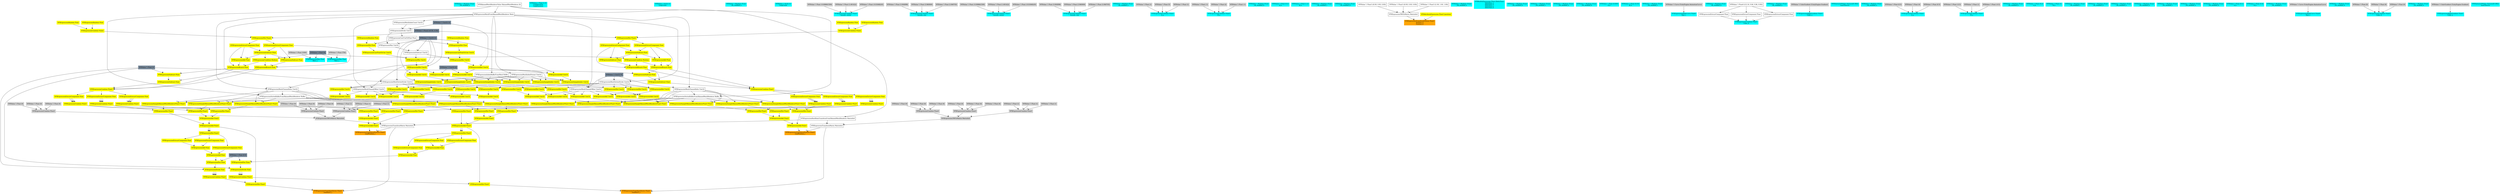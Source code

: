 digraph G {
node0 [shape="box" color="cyan" style="filled" label="VFXValue`1 Boolean (True)
_vfx_enabled_a"]
node1 [shape="box" color="cyan" style="filled" label="VFXExpressionMax Float
Rate_a"]
node2 [shape="box" color="lightgray" style="filled" label="VFXValue`1 Float (1000)"]
node3 [shape="box" color="lightslategray" style="filled" label="VFXValue`1 Float (0)"]
node4 [shape="box" color="cyan" style="filled" label="VFXValue`1 Float (1.5)
LoopDuration
LoopDuration"]
node5 [shape="box" color="cyan" style="filled" label="VFXValue`1 Int32 (1)
LoopCount"]
node6 [shape="box" color="cyan" style="filled" label="VFXValue`1 Boolean (True)
_vfx_enabled_a"]
node7 [shape="box" color="cyan" style="filled" label="VFXExpressionMax Float
Rate_a"]
node8 [shape="box" color="lightgray" style="filled" label="VFXValue`1 Float (750)"]
node9 [shape="box" color="cyan" style="filled" label="VFXValue`1 Int32 (1)
LoopCount"]
node10 [shape="box" color="cyan" style="filled" label="VFXExpressionCombine Float3
bounds_center"]
node11 [shape="box" color="lightgray" style="filled" label="VFXValue`1 Float (-0.008661509)"]
node12 [shape="box" color="lightgray" style="filled" label="VFXValue`1 Float (1.401422)"]
node13 [shape="box" color="lightgray" style="filled" label="VFXValue`1 Float (-0.01848245)"]
node14 [shape="box" color="cyan" style="filled" label="VFXExpressionCombine Float3
bounds_size"]
node15 [shape="box" color="lightgray" style="filled" label="VFXValue`1 Float (3.004998)"]
node16 [shape="box" color="lightgray" style="filled" label="VFXValue`1 Float (3.960069)"]
node17 [shape="box" color="lightgray" style="filled" label="VFXValue`1 Float (3.060745)"]
node18 [shape="box" color="cyan" style="filled" label="VFXExpressionCombine Float3
bounds_center"]
node19 [shape="box" color="lightgray" style="filled" label="VFXValue`1 Float (-0.008661509)"]
node20 [shape="box" color="lightgray" style="filled" label="VFXValue`1 Float (1.401422)"]
node21 [shape="box" color="lightgray" style="filled" label="VFXValue`1 Float (-0.01848245)"]
node22 [shape="box" color="cyan" style="filled" label="VFXExpressionCombine Float3
bounds_size"]
node23 [shape="box" color="lightgray" style="filled" label="VFXValue`1 Float (3.004998)"]
node24 [shape="box" color="lightgray" style="filled" label="VFXValue`1 Float (3.960069)"]
node25 [shape="box" color="lightgray" style="filled" label="VFXValue`1 Float (3.060745)"]
node26 [shape="box" color="cyan" style="filled" label="VFXValue`1 Boolean (True)
_vfx_enabled_a"]
node27 [shape="box" color="cyan" style="filled" label="VFXExpressionCombine Float3
A_a"]
node28 [shape="box" color="lightgray" style="filled" label="VFXValue`1 Float (1)"]
node29 [shape="box" color="lightgray" style="filled" label="VFXValue`1 Float (5)"]
node30 [shape="box" color="lightgray" style="filled" label="VFXValue`1 Float (1)"]
node31 [shape="box" color="cyan" style="filled" label="VFXExpressionCombine Float3
B_a"]
node32 [shape="box" color="lightgray" style="filled" label="VFXValue`1 Float (-1)"]
node33 [shape="box" color="lightgray" style="filled" label="VFXValue`1 Float (2)"]
node34 [shape="box" color="lightgray" style="filled" label="VFXValue`1 Float (-1)"]
node35 [shape="box" color="cyan" style="filled" label="VFXValue`1 Boolean (True)
_vfx_enabled_b"]
node36 [shape="box" color="cyan" style="filled" label="VFXValue`1 Float (0.2)
A_b"]
node37 [shape="box" color="cyan" style="filled" label="VFXValue`1 Float (1.2)
B_b"]
node38 [shape="box" color="cyan" style="filled" label="VFXValue`1 Boolean (True)
_vfx_enabled_c"]
node39 [shape="box" color="orange" style="filled" label="VFXExpressionTransformPosition Float3
readPosition_c"]
node40 [shape="box" label="VFXExpressionTransformMatrix Matrix4x4"]
node41 [shape="box" color="lightgray" style="filled" label="VFXExpressionTRSToMatrix Matrix4x4"]
node42 [shape="box" color="lightgray" style="filled" label="VFXExpressionCombine Float3"]
node43 [shape="box" color="lightgray" style="filled" label="VFXValue`1 Float (0)"]
node44 [shape="box" color="lightgray" style="filled" label="VFXValue`1 Float (0)"]
node45 [shape="box" color="lightgray" style="filled" label="VFXValue`1 Float (0)"]
node46 [shape="box" color="lightgray" style="filled" label="VFXExpressionCombine Float3"]
node47 [shape="box" color="lightgray" style="filled" label="VFXValue`1 Float (0)"]
node48 [shape="box" color="lightgray" style="filled" label="VFXValue`1 Float (0)"]
node49 [shape="box" color="lightgray" style="filled" label="VFXValue`1 Float (0)"]
node50 [shape="box" color="lightgray" style="filled" label="VFXExpressionCombine Float3"]
node51 [shape="box" color="lightgray" style="filled" label="VFXValue`1 Float (1)"]
node52 [shape="box" color="lightgray" style="filled" label="VFXValue`1 Float (1)"]
node53 [shape="box" color="lightgray" style="filled" label="VFXValue`1 Float (1)"]
node54 [shape="box" label="VFXExpressionRootBoneTransformFromSkinnedMeshRenderer Matrix4x4"]
node55 [shape="box" label="VFXSkinnedMeshRendererValue SkinnedMeshRenderer (0)"]
node56 [shape="box" color="yellow" style="filled" label="VFXExpressionAdd Float3"]
node57 [shape="box" color="yellow" style="filled" label="VFXExpressionAdd Float3"]
node58 [shape="box" color="yellow" style="filled" label="VFXExpressionMul Float3"]
node59 [shape="box" color="yellow" style="filled" label="VFXExpressionSampleSkinnedMeshRendererFloat3 Float3"]
node60 [shape="box" label="VFXExpressionVertexBufferFromSkinnedMeshRenderer Buffer"]
node61 [shape="box" label="VFXExpressionMeshChannelInfos Uint32"]
node62 [shape="box" label="VFXExpressionMeshFromSkinnedMeshRenderer Mesh"]
node63 [shape="box" color="lightslategray" style="filled" label="VFXValue`1 Uint32 (0)"]
node64 [shape="box" color="yellow" style="filled" label="VFXExpressionAdd Uint32"]
node65 [shape="box" color="yellow" style="filled" label="VFXExpressionMul Uint32"]
node66 [shape="box" color="yellow" style="filled" label="VFXExpressionSampleIndex Uint32"]
node67 [shape="box" label="VFXExpressionIndexBufferFromMesh Buffer"]
node68 [shape="box" color="yellow" style="filled" label="VFXExpressionMul Uint32"]
node69 [shape="box" color="yellow" style="filled" label="VFXExpressionMin Uint32"]
node70 [shape="box" color="yellow" style="filled" label="VFXExpressionCastFloatToUint Uint32"]
node71 [shape="box" color="yellow" style="filled" label="VFXExpressionMul Float"]
node72 [shape="box" color="yellow" style="filled" label="VFXExpressionRandom Float"]
node73 [shape="box" label="VFXExpressionCastUintToFloat Float"]
node74 [shape="box" label="VFXExpressionDivide Uint32"]
node75 [shape="box" label="VFXExpressionMeshIndexCount Uint32"]
node76 [shape="box" color="lightslategray" style="filled" label="VFXValue`1 Uint32 (3)"]
node77 [shape="box" label="VFXExpressionSubtract Uint32"]
node78 [shape="box" label="VFXExpressionMax Uint32"]
node79 [shape="box" color="lightslategray" style="filled" label="VFXValue`1 Uint32 (1)"]
node80 [shape="box" label="VFXExpressionMeshIndexFormat Uint32"]
node81 [shape="box" label="VFXExpressionMeshVertexStride Uint32"]
node82 [shape="box" label="VFXExpressionMeshChannelOffset Uint32"]
node83 [shape="box" color="yellow" style="filled" label="VFXExpressionCombine Float3"]
node84 [shape="box" color="yellow" style="filled" label="VFXExpressionExtractComponent Float"]
node85 [shape="box" color="yellow" style="filled" label="VFXExpressionCombine Float3"]
node86 [shape="box" color="yellow" style="filled" label="VFXExpressionBranch Float"]
node87 [shape="box" color="yellow" style="filled" label="VFXExpressionCondition Boolean"]
node88 [shape="box" color="yellow" style="filled" label="VFXExpressionSubtract Float"]
node89 [shape="box" color="yellow" style="filled" label="VFXExpressionExtractComponent Float"]
node90 [shape="box" color="yellow" style="filled" label="VFXExpressionMul Float2"]
node91 [shape="box" color="yellow" style="filled" label="VFXExpressionCombine Float2"]
node92 [shape="box" color="yellow" style="filled" label="VFXExpressionRandom Float"]
node93 [shape="box" color="yellow" style="filled" label="VFXExpressionRandom Float"]
node94 [shape="box" color="lightslategray" style="filled" label="VFXValue`1 Float2 ((0.50, 0.50))"]
node95 [shape="box" color="yellow" style="filled" label="VFXExpressionExtractComponent Float"]
node96 [shape="box" color="yellow" style="filled" label="VFXExpressionSubtract Float"]
node97 [shape="box" color="yellow" style="filled" label="VFXExpressionBranch Float"]
node98 [shape="box" color="yellow" style="filled" label="VFXExpressionAdd Float"]
node99 [shape="box" color="yellow" style="filled" label="VFXExpressionSubtract Float"]
node100 [shape="box" color="yellow" style="filled" label="VFXExpressionSubtract Float"]
node101 [shape="box" color="lightslategray" style="filled" label="VFXValue`1 Float (1)"]
node102 [shape="box" color="yellow" style="filled" label="VFXExpressionMul Float3"]
node103 [shape="box" color="yellow" style="filled" label="VFXExpressionSampleSkinnedMeshRendererFloat3 Float3"]
node104 [shape="box" color="yellow" style="filled" label="VFXExpressionAdd Uint32"]
node105 [shape="box" color="yellow" style="filled" label="VFXExpressionMul Uint32"]
node106 [shape="box" color="yellow" style="filled" label="VFXExpressionSampleIndex Uint32"]
node107 [shape="box" color="yellow" style="filled" label="VFXExpressionAdd Uint32"]
node108 [shape="box" color="yellow" style="filled" label="VFXExpressionCombine Float3"]
node109 [shape="box" color="yellow" style="filled" label="VFXExpressionExtractComponent Float"]
node110 [shape="box" color="yellow" style="filled" label="VFXExpressionMul Float3"]
node111 [shape="box" color="yellow" style="filled" label="VFXExpressionSampleSkinnedMeshRendererFloat3 Float3"]
node112 [shape="box" color="yellow" style="filled" label="VFXExpressionAdd Uint32"]
node113 [shape="box" color="yellow" style="filled" label="VFXExpressionMul Uint32"]
node114 [shape="box" color="yellow" style="filled" label="VFXExpressionSampleIndex Uint32"]
node115 [shape="box" color="yellow" style="filled" label="VFXExpressionAdd Uint32"]
node116 [shape="box" color="lightslategray" style="filled" label="VFXValue`1 Uint32 (2)"]
node117 [shape="box" color="yellow" style="filled" label="VFXExpressionCombine Float3"]
node118 [shape="box" color="yellow" style="filled" label="VFXExpressionExtractComponent Float"]
node119 [shape="box" color="orange" style="filled" label="VFXExpressionTransformVector Float3
readAxisY_c"]
node120 [shape="box" color="yellow" style="filled" label="VFXExpressionMul Float3"]
node121 [shape="box" color="yellow" style="filled" label="VFXExpressionAdd Float3"]
node122 [shape="box" color="yellow" style="filled" label="VFXExpressionAdd Float3"]
node123 [shape="box" color="yellow" style="filled" label="VFXExpressionMul Float3"]
node124 [shape="box" color="yellow" style="filled" label="VFXExpressionSampleSkinnedMeshRendererFloat3 Float3"]
node125 [shape="box" label="VFXExpressionVertexBufferFromSkinnedMeshRenderer Buffer"]
node126 [shape="box" label="VFXExpressionMeshChannelInfos Uint32"]
node127 [shape="box" color="yellow" style="filled" label="VFXExpressionAdd Uint32"]
node128 [shape="box" color="yellow" style="filled" label="VFXExpressionMul Uint32"]
node129 [shape="box" label="VFXExpressionMeshVertexStride Uint32"]
node130 [shape="box" label="VFXExpressionMeshChannelOffset Uint32"]
node131 [shape="box" color="yellow" style="filled" label="VFXExpressionMul Float3"]
node132 [shape="box" color="yellow" style="filled" label="VFXExpressionSampleSkinnedMeshRendererFloat3 Float3"]
node133 [shape="box" color="yellow" style="filled" label="VFXExpressionAdd Uint32"]
node134 [shape="box" color="yellow" style="filled" label="VFXExpressionMul Uint32"]
node135 [shape="box" color="yellow" style="filled" label="VFXExpressionMul Float3"]
node136 [shape="box" color="yellow" style="filled" label="VFXExpressionSampleSkinnedMeshRendererFloat3 Float3"]
node137 [shape="box" color="yellow" style="filled" label="VFXExpressionAdd Uint32"]
node138 [shape="box" color="yellow" style="filled" label="VFXExpressionMul Uint32"]
node139 [shape="box" color="yellow" style="filled" label="VFXExpressionCombine Float3"]
node140 [shape="box" color="yellow" style="filled" label="VFXExpressionDivide Float"]
node141 [shape="box" color="yellow" style="filled" label="VFXExpressionPow Float"]
node142 [shape="box" color="yellow" style="filled" label="VFXExpressionAdd Float"]
node143 [shape="box" color="yellow" style="filled" label="VFXExpressionAdd Float"]
node144 [shape="box" color="yellow" style="filled" label="VFXExpressionExtractComponent Float"]
node145 [shape="box" color="yellow" style="filled" label="VFXExpressionMul Float3"]
node146 [shape="box" color="yellow" style="filled" label="VFXExpressionExtractComponent Float"]
node147 [shape="box" color="yellow" style="filled" label="VFXExpressionExtractComponent Float"]
node148 [shape="box" color="lightslategray" style="filled" label="VFXValue`1 Float (0.5)"]
node149 [shape="box" color="cyan" style="filled" label="VFXValue`1 Boolean (True)
_vfx_enabled_d"]
node150 [shape="box" color="orange" style="filled" label="VFXExpressionTransformPosition Float3
Position_d
Position_d"]
node151 [shape="box" label="VFXExpressionTRSToMatrix Matrix4x4"]
node152 [shape="box" label="VFXValue`1 Float3 ((0.00, 0.00, 0.00))"]
node153 [shape="box" label="VFXValue`1 Float3 ((0.00, 0.00, 0.00))"]
node154 [shape="box" label="VFXValue`1 Float3 ((1.00, 1.00, 1.00))"]
node155 [shape="box" color="yellow" style="filled" label="VFXAttributeExpression Float3 (position)"]
node156 [shape="box" color="cyan" style="filled" label="VFXValue`1 Boolean (True)
_vfx_enabled_a"]
node157 [shape="box" color="cyan" style="filled" label="VFXBuiltInExpression Float (DeltaTime)
deltaTime_a
deltaTime_b
deltaTime_a
deltaTime_b"]
node158 [shape="box" color="cyan" style="filled" label="VFXValue`1 Boolean (True)
_vfx_enabled_b"]
node159 [shape="box" color="cyan" style="filled" label="VFXValue`1 Boolean (True)
_vfx_enabled_c"]
node160 [shape="box" color="cyan" style="filled" label="VFXValue`1 Boolean (True)
_vfx_enabled_a"]
node161 [shape="box" color="cyan" style="filled" label="VFXValue`1 Boolean (True)
_vfx_enabled_b"]
node162 [shape="box" color="cyan" style="filled" label="VFXValue`1 Float (0.005)
A_b"]
node163 [shape="box" color="cyan" style="filled" label="VFXValue`1 Float (0.03)
B_b"]
node164 [shape="box" color="cyan" style="filled" label="VFXValue`1 Boolean (True)
_vfx_enabled_c"]
node165 [shape="box" color="cyan" style="filled" label="VFXExpressionBakeCurve Float4
Size_c"]
node166 [shape="box" color="lightgray" style="filled" label="VFXValue`1 Curve (UnityEngine.AnimationCurve)"]
node167 [shape="box" color="cyan" style="filled" label="VFXValue`1 Boolean (True)
_vfx_enabled_d"]
node168 [shape="box" color="cyan" style="filled" label="VFXExpressionCombine Float3
Color_d"]
node169 [shape="box" label="VFXExpressionExtractComponent Float"]
node170 [shape="box" label="VFXValue`1 Float4 ((12.16, 0.64, 0.06, 0.00))"]
node171 [shape="box" label="VFXExpressionExtractComponent Float"]
node172 [shape="box" label="VFXExpressionExtractComponent Float"]
node173 [shape="box" color="cyan" style="filled" label="VFXValue`1 Boolean (True)
_vfx_enabled_e"]
node174 [shape="box" color="cyan" style="filled" label="VFXExpressionBakeGradient Float3
Color_e"]
node175 [shape="box" color="lightgray" style="filled" label="VFXValue`1 ColorGradient (UnityEngine.Gradient)"]
node176 [shape="box" color="cyan" style="filled" label="VFXTexture2DValue Texture2D (902)
mainTexture"]
node177 [shape="box" color="cyan" style="filled" label="VFXValue`1 Boolean (True)
_vfx_enabled_a"]
node178 [shape="box" color="cyan" style="filled" label="VFXExpressionCombine Float3
A_a"]
node179 [shape="box" color="lightgray" style="filled" label="VFXValue`1 Float (0.5)"]
node180 [shape="box" color="lightgray" style="filled" label="VFXValue`1 Float (4)"]
node181 [shape="box" color="lightgray" style="filled" label="VFXValue`1 Float (0.5)"]
node182 [shape="box" color="cyan" style="filled" label="VFXExpressionCombine Float3
B_a"]
node183 [shape="box" color="lightgray" style="filled" label="VFXValue`1 Float (-0.5)"]
node184 [shape="box" color="lightgray" style="filled" label="VFXValue`1 Float (1)"]
node185 [shape="box" color="lightgray" style="filled" label="VFXValue`1 Float (-0.5)"]
node186 [shape="box" color="cyan" style="filled" label="VFXValue`1 Boolean (True)
_vfx_enabled_b"]
node187 [shape="box" color="cyan" style="filled" label="VFXValue`1 Float (0.2)
A_b"]
node188 [shape="box" color="cyan" style="filled" label="VFXValue`1 Float (1)
B_b"]
node189 [shape="box" color="cyan" style="filled" label="VFXValue`1 Boolean (True)
_vfx_enabled_c"]
node190 [shape="box" color="orange" style="filled" label="VFXExpressionTransformPosition Float3
readPosition_c"]
node191 [shape="box" label="VFXExpressionTransformMatrix Matrix4x4"]
node192 [shape="box" color="lightgray" style="filled" label="VFXExpressionTRSToMatrix Matrix4x4"]
node193 [shape="box" color="lightgray" style="filled" label="VFXExpressionCombine Float3"]
node194 [shape="box" color="lightgray" style="filled" label="VFXValue`1 Float (0)"]
node195 [shape="box" color="lightgray" style="filled" label="VFXValue`1 Float (0)"]
node196 [shape="box" color="lightgray" style="filled" label="VFXValue`1 Float (0)"]
node197 [shape="box" color="lightgray" style="filled" label="VFXExpressionCombine Float3"]
node198 [shape="box" color="lightgray" style="filled" label="VFXValue`1 Float (0)"]
node199 [shape="box" color="lightgray" style="filled" label="VFXValue`1 Float (0)"]
node200 [shape="box" color="lightgray" style="filled" label="VFXValue`1 Float (0)"]
node201 [shape="box" color="lightgray" style="filled" label="VFXExpressionCombine Float3"]
node202 [shape="box" color="lightgray" style="filled" label="VFXValue`1 Float (1)"]
node203 [shape="box" color="lightgray" style="filled" label="VFXValue`1 Float (1)"]
node204 [shape="box" color="lightgray" style="filled" label="VFXValue`1 Float (1)"]
node205 [shape="box" color="yellow" style="filled" label="VFXExpressionAdd Float3"]
node206 [shape="box" color="yellow" style="filled" label="VFXExpressionAdd Float3"]
node207 [shape="box" color="yellow" style="filled" label="VFXExpressionMul Float3"]
node208 [shape="box" color="yellow" style="filled" label="VFXExpressionSampleSkinnedMeshRendererFloat3 Float3"]
node209 [shape="box" color="yellow" style="filled" label="VFXExpressionAdd Uint32"]
node210 [shape="box" color="yellow" style="filled" label="VFXExpressionMul Uint32"]
node211 [shape="box" color="yellow" style="filled" label="VFXExpressionSampleIndex Uint32"]
node212 [shape="box" color="yellow" style="filled" label="VFXExpressionMul Uint32"]
node213 [shape="box" color="yellow" style="filled" label="VFXExpressionMin Uint32"]
node214 [shape="box" color="yellow" style="filled" label="VFXExpressionCastFloatToUint Uint32"]
node215 [shape="box" color="yellow" style="filled" label="VFXExpressionMul Float"]
node216 [shape="box" color="yellow" style="filled" label="VFXExpressionRandom Float"]
node217 [shape="box" color="yellow" style="filled" label="VFXExpressionCombine Float3"]
node218 [shape="box" color="yellow" style="filled" label="VFXExpressionExtractComponent Float"]
node219 [shape="box" color="yellow" style="filled" label="VFXExpressionCombine Float3"]
node220 [shape="box" color="yellow" style="filled" label="VFXExpressionBranch Float"]
node221 [shape="box" color="yellow" style="filled" label="VFXExpressionCondition Boolean"]
node222 [shape="box" color="yellow" style="filled" label="VFXExpressionSubtract Float"]
node223 [shape="box" color="yellow" style="filled" label="VFXExpressionExtractComponent Float"]
node224 [shape="box" color="yellow" style="filled" label="VFXExpressionMul Float2"]
node225 [shape="box" color="yellow" style="filled" label="VFXExpressionCombine Float2"]
node226 [shape="box" color="yellow" style="filled" label="VFXExpressionRandom Float"]
node227 [shape="box" color="yellow" style="filled" label="VFXExpressionRandom Float"]
node228 [shape="box" color="yellow" style="filled" label="VFXExpressionExtractComponent Float"]
node229 [shape="box" color="yellow" style="filled" label="VFXExpressionSubtract Float"]
node230 [shape="box" color="yellow" style="filled" label="VFXExpressionBranch Float"]
node231 [shape="box" color="yellow" style="filled" label="VFXExpressionAdd Float"]
node232 [shape="box" color="yellow" style="filled" label="VFXExpressionSubtract Float"]
node233 [shape="box" color="yellow" style="filled" label="VFXExpressionSubtract Float"]
node234 [shape="box" color="yellow" style="filled" label="VFXExpressionMul Float3"]
node235 [shape="box" color="yellow" style="filled" label="VFXExpressionSampleSkinnedMeshRendererFloat3 Float3"]
node236 [shape="box" color="yellow" style="filled" label="VFXExpressionAdd Uint32"]
node237 [shape="box" color="yellow" style="filled" label="VFXExpressionMul Uint32"]
node238 [shape="box" color="yellow" style="filled" label="VFXExpressionSampleIndex Uint32"]
node239 [shape="box" color="yellow" style="filled" label="VFXExpressionAdd Uint32"]
node240 [shape="box" color="yellow" style="filled" label="VFXExpressionCombine Float3"]
node241 [shape="box" color="yellow" style="filled" label="VFXExpressionExtractComponent Float"]
node242 [shape="box" color="yellow" style="filled" label="VFXExpressionMul Float3"]
node243 [shape="box" color="yellow" style="filled" label="VFXExpressionSampleSkinnedMeshRendererFloat3 Float3"]
node244 [shape="box" color="yellow" style="filled" label="VFXExpressionAdd Uint32"]
node245 [shape="box" color="yellow" style="filled" label="VFXExpressionMul Uint32"]
node246 [shape="box" color="yellow" style="filled" label="VFXExpressionSampleIndex Uint32"]
node247 [shape="box" color="yellow" style="filled" label="VFXExpressionAdd Uint32"]
node248 [shape="box" color="yellow" style="filled" label="VFXExpressionCombine Float3"]
node249 [shape="box" color="yellow" style="filled" label="VFXExpressionExtractComponent Float"]
node250 [shape="box" color="orange" style="filled" label="VFXExpressionTransformVector Float3
readAxisY_c"]
node251 [shape="box" color="yellow" style="filled" label="VFXExpressionMul Float3"]
node252 [shape="box" color="yellow" style="filled" label="VFXExpressionAdd Float3"]
node253 [shape="box" color="yellow" style="filled" label="VFXExpressionAdd Float3"]
node254 [shape="box" color="yellow" style="filled" label="VFXExpressionMul Float3"]
node255 [shape="box" color="yellow" style="filled" label="VFXExpressionSampleSkinnedMeshRendererFloat3 Float3"]
node256 [shape="box" color="yellow" style="filled" label="VFXExpressionAdd Uint32"]
node257 [shape="box" color="yellow" style="filled" label="VFXExpressionMul Uint32"]
node258 [shape="box" color="yellow" style="filled" label="VFXExpressionMul Float3"]
node259 [shape="box" color="yellow" style="filled" label="VFXExpressionSampleSkinnedMeshRendererFloat3 Float3"]
node260 [shape="box" color="yellow" style="filled" label="VFXExpressionAdd Uint32"]
node261 [shape="box" color="yellow" style="filled" label="VFXExpressionMul Uint32"]
node262 [shape="box" color="yellow" style="filled" label="VFXExpressionMul Float3"]
node263 [shape="box" color="yellow" style="filled" label="VFXExpressionSampleSkinnedMeshRendererFloat3 Float3"]
node264 [shape="box" color="yellow" style="filled" label="VFXExpressionAdd Uint32"]
node265 [shape="box" color="yellow" style="filled" label="VFXExpressionMul Uint32"]
node266 [shape="box" color="yellow" style="filled" label="VFXExpressionCombine Float3"]
node267 [shape="box" color="yellow" style="filled" label="VFXExpressionDivide Float"]
node268 [shape="box" color="yellow" style="filled" label="VFXExpressionPow Float"]
node269 [shape="box" color="yellow" style="filled" label="VFXExpressionAdd Float"]
node270 [shape="box" color="yellow" style="filled" label="VFXExpressionAdd Float"]
node271 [shape="box" color="yellow" style="filled" label="VFXExpressionExtractComponent Float"]
node272 [shape="box" color="yellow" style="filled" label="VFXExpressionMul Float3"]
node273 [shape="box" color="yellow" style="filled" label="VFXExpressionExtractComponent Float"]
node274 [shape="box" color="yellow" style="filled" label="VFXExpressionExtractComponent Float"]
node275 [shape="box" color="cyan" style="filled" label="VFXValue`1 Boolean (True)
_vfx_enabled_d"]
node276 [shape="box" color="cyan" style="filled" label="VFXValue`1 Boolean (True)
_vfx_enabled_a"]
node277 [shape="box" color="cyan" style="filled" label="VFXValue`1 Boolean (True)
_vfx_enabled_b"]
node278 [shape="box" color="cyan" style="filled" label="VFXValue`1 Boolean (True)
_vfx_enabled_c"]
node279 [shape="box" color="cyan" style="filled" label="VFXValue`1 Boolean (True)
_vfx_enabled_a"]
node280 [shape="box" color="cyan" style="filled" label="VFXValue`1 Boolean (True)
_vfx_enabled_b"]
node281 [shape="box" color="cyan" style="filled" label="VFXValue`1 Float (0.1)
A_b"]
node282 [shape="box" color="cyan" style="filled" label="VFXValue`1 Float (0.4)
B_b"]
node283 [shape="box" color="cyan" style="filled" label="VFXValue`1 Boolean (True)
_vfx_enabled_c"]
node284 [shape="box" color="cyan" style="filled" label="VFXExpressionBakeCurve Float4
Size_c"]
node285 [shape="box" color="lightgray" style="filled" label="VFXValue`1 Curve (UnityEngine.AnimationCurve)"]
node286 [shape="box" color="cyan" style="filled" label="VFXValue`1 Boolean (True)
_vfx_enabled_d"]
node287 [shape="box" color="cyan" style="filled" label="VFXExpressionCombine Float3
Color_d"]
node288 [shape="box" color="lightgray" style="filled" label="VFXValue`1 Float (0)"]
node289 [shape="box" color="lightgray" style="filled" label="VFXValue`1 Float (0)"]
node290 [shape="box" color="lightgray" style="filled" label="VFXValue`1 Float (0)"]
node291 [shape="box" color="cyan" style="filled" label="VFXValue`1 Boolean (True)
_vfx_enabled_e"]
node292 [shape="box" color="cyan" style="filled" label="VFXExpressionBakeGradient Float3
Color_e"]
node293 [shape="box" color="lightgray" style="filled" label="VFXValue`1 ColorGradient (UnityEngine.Gradient)"]
node294 [shape="box" color="cyan" style="filled" label="VFXTexture2DValue Texture2D (902)
mainTexture"]
node2 -> node1 [headlabel="0"]
node3 -> node1 [headlabel="1"]
node8 -> node7 [headlabel="0"]
node3 -> node7 [headlabel="1"]
node11 -> node10 [headlabel="0"]
node12 -> node10 [headlabel="1"]
node13 -> node10 [headlabel="2"]
node15 -> node14 [headlabel="0"]
node16 -> node14 [headlabel="1"]
node17 -> node14 [headlabel="2"]
node19 -> node18 [headlabel="0"]
node20 -> node18 [headlabel="1"]
node21 -> node18 [headlabel="2"]
node23 -> node22 [headlabel="0"]
node24 -> node22 [headlabel="1"]
node25 -> node22 [headlabel="2"]
node28 -> node27 [headlabel="0"]
node29 -> node27 [headlabel="1"]
node30 -> node27 [headlabel="2"]
node32 -> node31 [headlabel="0"]
node33 -> node31 [headlabel="1"]
node34 -> node31 [headlabel="2"]
node40 -> node39 [headlabel="0"]
node56 -> node39 [headlabel="1"]
node41 -> node40 [headlabel="0"]
node54 -> node40 [headlabel="1"]
node42 -> node41 [headlabel="0"]
node46 -> node41 [headlabel="1"]
node50 -> node41 [headlabel="2"]
node43 -> node42 [headlabel="0"]
node44 -> node42 [headlabel="1"]
node45 -> node42 [headlabel="2"]
node47 -> node46 [headlabel="0"]
node48 -> node46 [headlabel="1"]
node49 -> node46 [headlabel="2"]
node51 -> node50 [headlabel="0"]
node52 -> node50 [headlabel="1"]
node53 -> node50 [headlabel="2"]
node55 -> node54 
node57 -> node56 [headlabel="0"]
node110 -> node56 [headlabel="1"]
node58 -> node57 [headlabel="0"]
node102 -> node57 [headlabel="1"]
node59 -> node58 [headlabel="0"]
node83 -> node58 [headlabel="1"]
node60 -> node59 [headlabel="0"]
node64 -> node59 [headlabel="1"]
node61 -> node59 [headlabel="2"]
node55 -> node60 [headlabel="0"]
node61 -> node60 [headlabel="1"]
node62 -> node61 [headlabel="0"]
node63 -> node61 [headlabel="1"]
node55 -> node62 
node65 -> node64 [headlabel="0"]
node82 -> node64 [headlabel="1"]
node66 -> node65 [headlabel="0"]
node81 -> node65 [headlabel="1"]
node67 -> node66 [headlabel="0"]
node68 -> node66 [headlabel="1"]
node80 -> node66 [headlabel="2"]
node62 -> node67 
node69 -> node68 [headlabel="0"]
node76 -> node68 [headlabel="1"]
node70 -> node69 [headlabel="0"]
node77 -> node69 [headlabel="1"]
node71 -> node70 
node72 -> node71 [headlabel="0"]
node73 -> node71 [headlabel="1"]
node74 -> node73 
node75 -> node74 [headlabel="0"]
node76 -> node74 [headlabel="1"]
node62 -> node75 
node78 -> node77 [headlabel="0"]
node79 -> node77 [headlabel="1"]
node74 -> node78 [headlabel="0"]
node79 -> node78 [headlabel="1"]
node62 -> node80 
node62 -> node81 [headlabel="0"]
node63 -> node81 [headlabel="1"]
node62 -> node82 [headlabel="0"]
node63 -> node82 [headlabel="1"]
node84 -> node83 [headlabel="0"]
node84 -> node83 [headlabel="1"]
node84 -> node83 [headlabel="2"]
node85 -> node84 
node86 -> node85 [headlabel="0"]
node97 -> node85 [headlabel="1"]
node99 -> node85 [headlabel="2"]
node87 -> node86 [headlabel="0"]
node95 -> node86 [headlabel="1"]
node96 -> node86 [headlabel="2"]
node88 -> node87 [headlabel="0"]
node3 -> node87 [headlabel="1"]
node89 -> node88 [headlabel="0"]
node95 -> node88 [headlabel="1"]
node90 -> node89 
node91 -> node90 [headlabel="0"]
node94 -> node90 [headlabel="1"]
node92 -> node91 [headlabel="0"]
node93 -> node91 [headlabel="1"]
node90 -> node95 
node95 -> node96 [headlabel="0"]
node88 -> node96 [headlabel="1"]
node87 -> node97 [headlabel="0"]
node98 -> node97 [headlabel="1"]
node89 -> node97 [headlabel="2"]
node89 -> node98 [headlabel="0"]
node88 -> node98 [headlabel="1"]
node100 -> node99 [headlabel="0"]
node86 -> node99 [headlabel="1"]
node101 -> node100 [headlabel="0"]
node97 -> node100 [headlabel="1"]
node103 -> node102 [headlabel="0"]
node108 -> node102 [headlabel="1"]
node60 -> node103 [headlabel="0"]
node104 -> node103 [headlabel="1"]
node61 -> node103 [headlabel="2"]
node105 -> node104 [headlabel="0"]
node82 -> node104 [headlabel="1"]
node106 -> node105 [headlabel="0"]
node81 -> node105 [headlabel="1"]
node67 -> node106 [headlabel="0"]
node107 -> node106 [headlabel="1"]
node80 -> node106 [headlabel="2"]
node68 -> node107 [headlabel="0"]
node79 -> node107 [headlabel="1"]
node109 -> node108 [headlabel="0"]
node109 -> node108 [headlabel="1"]
node109 -> node108 [headlabel="2"]
node85 -> node109 
node111 -> node110 [headlabel="0"]
node117 -> node110 [headlabel="1"]
node60 -> node111 [headlabel="0"]
node112 -> node111 [headlabel="1"]
node61 -> node111 [headlabel="2"]
node113 -> node112 [headlabel="0"]
node82 -> node112 [headlabel="1"]
node114 -> node113 [headlabel="0"]
node81 -> node113 [headlabel="1"]
node67 -> node114 [headlabel="0"]
node115 -> node114 [headlabel="1"]
node80 -> node114 [headlabel="2"]
node68 -> node115 [headlabel="0"]
node116 -> node115 [headlabel="1"]
node118 -> node117 [headlabel="0"]
node118 -> node117 [headlabel="1"]
node118 -> node117 [headlabel="2"]
node85 -> node118 
node40 -> node119 [headlabel="0"]
node120 -> node119 [headlabel="1"]
node121 -> node120 [headlabel="0"]
node139 -> node120 [headlabel="1"]
node122 -> node121 [headlabel="0"]
node135 -> node121 [headlabel="1"]
node123 -> node122 [headlabel="0"]
node131 -> node122 [headlabel="1"]
node124 -> node123 [headlabel="0"]
node83 -> node123 [headlabel="1"]
node125 -> node124 [headlabel="0"]
node127 -> node124 [headlabel="1"]
node126 -> node124 [headlabel="2"]
node55 -> node125 [headlabel="0"]
node126 -> node125 [headlabel="1"]
node62 -> node126 [headlabel="0"]
node79 -> node126 [headlabel="1"]
node128 -> node127 [headlabel="0"]
node130 -> node127 [headlabel="1"]
node66 -> node128 [headlabel="0"]
node129 -> node128 [headlabel="1"]
node62 -> node129 [headlabel="0"]
node79 -> node129 [headlabel="1"]
node62 -> node130 [headlabel="0"]
node79 -> node130 [headlabel="1"]
node132 -> node131 [headlabel="0"]
node108 -> node131 [headlabel="1"]
node125 -> node132 [headlabel="0"]
node133 -> node132 [headlabel="1"]
node126 -> node132 [headlabel="2"]
node134 -> node133 [headlabel="0"]
node130 -> node133 [headlabel="1"]
node106 -> node134 [headlabel="0"]
node129 -> node134 [headlabel="1"]
node136 -> node135 [headlabel="0"]
node117 -> node135 [headlabel="1"]
node125 -> node136 [headlabel="0"]
node137 -> node136 [headlabel="1"]
node126 -> node136 [headlabel="2"]
node138 -> node137 [headlabel="0"]
node130 -> node137 [headlabel="1"]
node114 -> node138 [headlabel="0"]
node129 -> node138 [headlabel="1"]
node140 -> node139 [headlabel="0"]
node140 -> node139 [headlabel="1"]
node140 -> node139 [headlabel="2"]
node101 -> node140 [headlabel="0"]
node141 -> node140 [headlabel="1"]
node142 -> node141 [headlabel="0"]
node148 -> node141 [headlabel="1"]
node143 -> node142 [headlabel="0"]
node147 -> node142 [headlabel="1"]
node144 -> node143 [headlabel="0"]
node146 -> node143 [headlabel="1"]
node145 -> node144 
node121 -> node145 [headlabel="0"]
node121 -> node145 [headlabel="1"]
node145 -> node146 
node145 -> node147 
node151 -> node150 [headlabel="0"]
node155 -> node150 [headlabel="1"]
node152 -> node151 [headlabel="0"]
node153 -> node151 [headlabel="1"]
node154 -> node151 [headlabel="2"]
node166 -> node165 
node169 -> node168 [headlabel="0"]
node171 -> node168 [headlabel="1"]
node172 -> node168 [headlabel="2"]
node170 -> node169 
node170 -> node171 
node170 -> node172 
node175 -> node174 
node179 -> node178 [headlabel="0"]
node180 -> node178 [headlabel="1"]
node181 -> node178 [headlabel="2"]
node183 -> node182 [headlabel="0"]
node184 -> node182 [headlabel="1"]
node185 -> node182 [headlabel="2"]
node191 -> node190 [headlabel="0"]
node205 -> node190 [headlabel="1"]
node192 -> node191 [headlabel="0"]
node54 -> node191 [headlabel="1"]
node193 -> node192 [headlabel="0"]
node197 -> node192 [headlabel="1"]
node201 -> node192 [headlabel="2"]
node194 -> node193 [headlabel="0"]
node195 -> node193 [headlabel="1"]
node196 -> node193 [headlabel="2"]
node198 -> node197 [headlabel="0"]
node199 -> node197 [headlabel="1"]
node200 -> node197 [headlabel="2"]
node202 -> node201 [headlabel="0"]
node203 -> node201 [headlabel="1"]
node204 -> node201 [headlabel="2"]
node206 -> node205 [headlabel="0"]
node242 -> node205 [headlabel="1"]
node207 -> node206 [headlabel="0"]
node234 -> node206 [headlabel="1"]
node208 -> node207 [headlabel="0"]
node217 -> node207 [headlabel="1"]
node60 -> node208 [headlabel="0"]
node209 -> node208 [headlabel="1"]
node61 -> node208 [headlabel="2"]
node210 -> node209 [headlabel="0"]
node82 -> node209 [headlabel="1"]
node211 -> node210 [headlabel="0"]
node81 -> node210 [headlabel="1"]
node67 -> node211 [headlabel="0"]
node212 -> node211 [headlabel="1"]
node80 -> node211 [headlabel="2"]
node213 -> node212 [headlabel="0"]
node76 -> node212 [headlabel="1"]
node214 -> node213 [headlabel="0"]
node77 -> node213 [headlabel="1"]
node215 -> node214 
node216 -> node215 [headlabel="0"]
node73 -> node215 [headlabel="1"]
node218 -> node217 [headlabel="0"]
node218 -> node217 [headlabel="1"]
node218 -> node217 [headlabel="2"]
node219 -> node218 
node220 -> node219 [headlabel="0"]
node230 -> node219 [headlabel="1"]
node232 -> node219 [headlabel="2"]
node221 -> node220 [headlabel="0"]
node228 -> node220 [headlabel="1"]
node229 -> node220 [headlabel="2"]
node222 -> node221 [headlabel="0"]
node3 -> node221 [headlabel="1"]
node223 -> node222 [headlabel="0"]
node228 -> node222 [headlabel="1"]
node224 -> node223 
node225 -> node224 [headlabel="0"]
node94 -> node224 [headlabel="1"]
node226 -> node225 [headlabel="0"]
node227 -> node225 [headlabel="1"]
node224 -> node228 
node228 -> node229 [headlabel="0"]
node222 -> node229 [headlabel="1"]
node221 -> node230 [headlabel="0"]
node231 -> node230 [headlabel="1"]
node223 -> node230 [headlabel="2"]
node223 -> node231 [headlabel="0"]
node222 -> node231 [headlabel="1"]
node233 -> node232 [headlabel="0"]
node220 -> node232 [headlabel="1"]
node101 -> node233 [headlabel="0"]
node230 -> node233 [headlabel="1"]
node235 -> node234 [headlabel="0"]
node240 -> node234 [headlabel="1"]
node60 -> node235 [headlabel="0"]
node236 -> node235 [headlabel="1"]
node61 -> node235 [headlabel="2"]
node237 -> node236 [headlabel="0"]
node82 -> node236 [headlabel="1"]
node238 -> node237 [headlabel="0"]
node81 -> node237 [headlabel="1"]
node67 -> node238 [headlabel="0"]
node239 -> node238 [headlabel="1"]
node80 -> node238 [headlabel="2"]
node212 -> node239 [headlabel="0"]
node79 -> node239 [headlabel="1"]
node241 -> node240 [headlabel="0"]
node241 -> node240 [headlabel="1"]
node241 -> node240 [headlabel="2"]
node219 -> node241 
node243 -> node242 [headlabel="0"]
node248 -> node242 [headlabel="1"]
node60 -> node243 [headlabel="0"]
node244 -> node243 [headlabel="1"]
node61 -> node243 [headlabel="2"]
node245 -> node244 [headlabel="0"]
node82 -> node244 [headlabel="1"]
node246 -> node245 [headlabel="0"]
node81 -> node245 [headlabel="1"]
node67 -> node246 [headlabel="0"]
node247 -> node246 [headlabel="1"]
node80 -> node246 [headlabel="2"]
node212 -> node247 [headlabel="0"]
node116 -> node247 [headlabel="1"]
node249 -> node248 [headlabel="0"]
node249 -> node248 [headlabel="1"]
node249 -> node248 [headlabel="2"]
node219 -> node249 
node191 -> node250 [headlabel="0"]
node251 -> node250 [headlabel="1"]
node252 -> node251 [headlabel="0"]
node266 -> node251 [headlabel="1"]
node253 -> node252 [headlabel="0"]
node262 -> node252 [headlabel="1"]
node254 -> node253 [headlabel="0"]
node258 -> node253 [headlabel="1"]
node255 -> node254 [headlabel="0"]
node217 -> node254 [headlabel="1"]
node125 -> node255 [headlabel="0"]
node256 -> node255 [headlabel="1"]
node126 -> node255 [headlabel="2"]
node257 -> node256 [headlabel="0"]
node130 -> node256 [headlabel="1"]
node211 -> node257 [headlabel="0"]
node129 -> node257 [headlabel="1"]
node259 -> node258 [headlabel="0"]
node240 -> node258 [headlabel="1"]
node125 -> node259 [headlabel="0"]
node260 -> node259 [headlabel="1"]
node126 -> node259 [headlabel="2"]
node261 -> node260 [headlabel="0"]
node130 -> node260 [headlabel="1"]
node238 -> node261 [headlabel="0"]
node129 -> node261 [headlabel="1"]
node263 -> node262 [headlabel="0"]
node248 -> node262 [headlabel="1"]
node125 -> node263 [headlabel="0"]
node264 -> node263 [headlabel="1"]
node126 -> node263 [headlabel="2"]
node265 -> node264 [headlabel="0"]
node130 -> node264 [headlabel="1"]
node246 -> node265 [headlabel="0"]
node129 -> node265 [headlabel="1"]
node267 -> node266 [headlabel="0"]
node267 -> node266 [headlabel="1"]
node267 -> node266 [headlabel="2"]
node101 -> node267 [headlabel="0"]
node268 -> node267 [headlabel="1"]
node269 -> node268 [headlabel="0"]
node148 -> node268 [headlabel="1"]
node270 -> node269 [headlabel="0"]
node274 -> node269 [headlabel="1"]
node271 -> node270 [headlabel="0"]
node273 -> node270 [headlabel="1"]
node272 -> node271 
node252 -> node272 [headlabel="0"]
node252 -> node272 [headlabel="1"]
node272 -> node273 
node272 -> node274 
node285 -> node284 
node288 -> node287 [headlabel="0"]
node289 -> node287 [headlabel="1"]
node290 -> node287 [headlabel="2"]
node293 -> node292 
}
